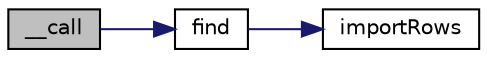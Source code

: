 digraph G
{
  edge [fontname="Helvetica",fontsize="10",labelfontname="Helvetica",labelfontsize="10"];
  node [fontname="Helvetica",fontsize="10",shape=record];
  rankdir=LR;
  Node1 [label="__call",height=0.2,width=0.4,color="black", fillcolor="grey75", style="filled" fontcolor="black"];
  Node1 -> Node2 [color="midnightblue",fontsize="10",style="solid",fontname="Helvetica"];
  Node2 [label="find",height=0.2,width=0.4,color="black", fillcolor="white", style="filled",URL="$classtable.html#a144f2a49e9970315392c13525d5de652"];
  Node2 -> Node3 [color="midnightblue",fontsize="10",style="solid",fontname="Helvetica"];
  Node3 [label="importRows",height=0.2,width=0.4,color="black", fillcolor="white", style="filled",URL="$classtable.html#a0b7ba4f111f6cd48fadd4c61966cc308"];
}
